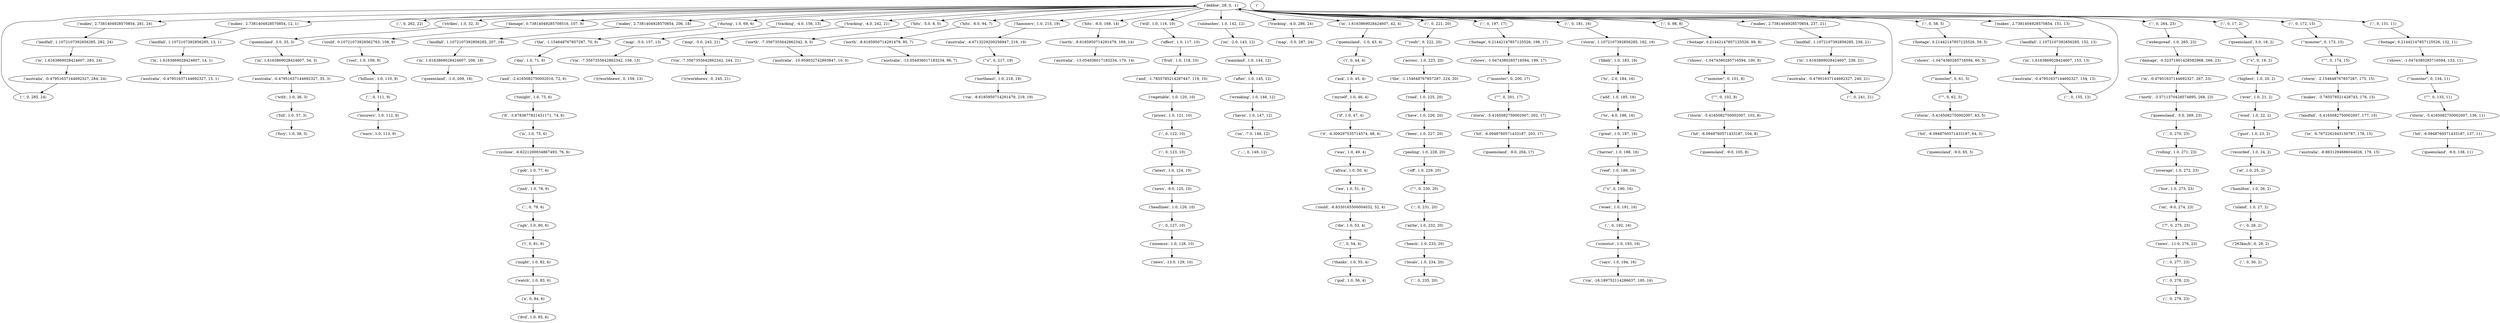 strict digraph "" {
"('full', 1.0, 37, 3)";
"('makes', 2.7381404928570854, 281, 24)";
"(\"'roofs\", 0, 222, 20)";
"(',', 0, 192, 16)";
"('could', -6.8330165500004032, 52, 4)";
"('in', -6.7672261943150787, 178, 15)";
"('-', 0, 285, 24)";
"('footage', 0.21442147857125526, 59, 5)";
"('recorded', 1.0, 24, 2)";
"('";
"('via', -16.189752114286637, 195, 16)";
"('debbie', 28, 0, -1)";
"('across', 1.0, 223, 20)";
"('after', 1.0, 145, 12)";
"('makes', 2.7381404928570854, 12, 1)";
"('could', 0.10721073928562763, 108, 9)";
"('thanks', 1.0, 55, 4)";
"('makes', -3.785578521428743, 176, 15)";
"('woes', 1.0, 191, 16)";
"('storm', -5.4165082750002007, 103, 8)";
"('queensland', -9.0, 138, 11)";
"('footage', 0.21442147857125526, 198, 17)";
"('storm', -5.4165082750002007, 136, 11)";
"('in', 1.6163869028424607, 283, 24)";
"('have', 1.0, 226, 20)";
"('north', -7.3567355642862342, 9, 0)";
"('australia', -0.47951637144692327, 15, 1)";
"('fruit', 1.0, 118, 10)";
"('queensland', -1.0, 209, 18)";
"('watch', 1.0, 83, 6)";
"('landfall', 1.1072107392856285, 238, 21)";
"('footage', 0.21442147857125526, 99, 8)";
"('in', 1.6163869028424607, 14, 1)";
"('australia', -4.6713229200256947, 216, 19)";
"('fury', 1.0, 38, 3)";
"('";
"('josh', 1.0, 78, 6)";
"('.', 0, 262, 22)";
"('it', -4.309297535714574, 48, 4)";
"('road', 1.0, 225, 20)";
"('havoc', 1.0, 147, 12)";
"('to', -4.0, 186, 16)";
"('australia', -0.47951637144692327, 35, 3)";
"('";
"('headlines', 1.0, 126, 10)";
"('strikes', 1.0, 32, 3)";
"('footage', 0.21442147857125526, 132, 11)";
"('likely', 1.0, 183, 16)";
"('queensland', 3.0, 18, 2)";
"('.', 0, 235, 20)";
"(\"'monster\", 0, 173, 15)";
"('damage', 0.73814049285708516, 107, 9)";
"('wreaking', 1.0, 146, 12)";
"('cost', 1.0, 109, 9)";
"('with', 1.0, 36, 3)";
"('on', -2.0, 143, 12)";
"('on', -9.0, 274, 23)";
"('australia', -0.47951637144692327, 284, 24)";
"('/r/worldnews', 0, 159, 13)";
"('coverage', 1.0, 272, 23)";
"('in', 1.6163869028424607, 153, 13)";
"('airlie', 1.0, 232, 20)";
"('prices', 1.0, 121, 10)";
"('makes', 2.7381404928570854, 206, 18)";
"('great', 1.0, 187, 16)";
"(\"'\", 0, 230, 20)";
"('myself', 1.0, 46, 4)";
"('widespread', 1.0, 265, 23)";
"('island', 1.0, 27, 2)";
"('africa', 1.0, 50, 4)";
"('north', -3.5711570428574895, 268, 23)";
"('news', -9.0, 125, 10)";
"('storm', -2.154648767857287, 175, 15)";
"('queensland', -9.0, 105, 8)";
"('hit', -6.0948760571433187, 137, 11)";
"('via', -7.3567355642862342, 244, 21)";
"('was', 1.0, 49, 4)";
"(\"'monster\", 0, 61, 5)";
"('vegetable', 1.0, 120, 10)";
"('queensland', -1.0, 43, 4)";
"('during', 1.0, 69, 6)";
"('-', 0, 241, 21)";
"('-', 0, 123, 10)";
"('hamilton', 1.0, 26, 2)";
"('dvd', 1.0, 85, 6)";
"('7', 0, 275, 23)";
"('is', 1.0, 75, 6)";
"('landfall', 1.1072107392856285, 152, 13)";
"('a', 0, 84, 6)";
"('-', 0, 127, 10)";
"('day', 1.0, 71, 6)";
"('landfall', 1.1072107392856285, 207, 18)";
"('hit', -6.0948760571433187, 203, 17)";
"('.', 0, 277, 23)";
"('tracking', -4.0, 156, 13)";
"('tracking', -4.0, 242, 21)";
"('north', -8.6185950714291479, 169, 14)";
"('australia', -0.47951637144692327, 240, 21)";
"(\"'\", 0, 174, 15)";
"('mainland', 1.0, 144, 12)";
"('hits', -5.0, 8, 0)";
"('add', 1.0, 185, 16)";
"('cyclone', -6.6221200034867493, 76, 6)";
"('if', 1.0, 47, 4)";
"(';', 0, 278, 23)";
"('hits', -6.0, 94, 7)";
"('map', -5.0, 157, 13)";
"('australia', -13.054936017183234, 170, 14)";
"('";
"(\"'s\", 0, 19, 2)";
"('i', 0, 81, 6)";
"('ask', 1.0, 45, 4)";
"(\"'monster\", 0, 101, 8)";
"('says', 1.0, 194, 16)";
"('billions', 1.0, 110, 9)";
"('shows', -1.0474380285716594, 133, 11)";
"('been', 1.0, 227, 20)";
"('rolling', 1.0, 271, 23)";
"('i', 0, 44, 4)";
"(\"'monster\", 0, 200, 17)";
"('the', -1.154648767857287, 224, 20)";
"('storm', -5.4165082750002007, 63, 5)";
"('hammers', 1.0, 215, 19)";
"(',', 0, 111, 9)";
"('ninemsn', 1.0, 128, 10)";
"(';', 0, 279, 23)";
"(\"'s\", 0, 217, 19)";
"('in', 1.6163869028424607, 239, 21)";
"('map', -5.0, 243, 21)";
"('";
"('and', -1.7855785214287447, 119, 10)";
"('.', 0, 270, 23)";
"('.', 0, 54, 4)";
"('hits', -6.0, 168, 14)";
"('landfall', 1.1072107392856285, 13, 1)";
"('via', -8.6185950714291479, 219, 19)";
"('will', 1.0, 116, 10)";
"('in', 1.6163869028424607, 208, 18)";
"('-', 0, 28, 2)";
"('in', 1.6163869028424607, 34, 3)";
"('australia', -10.959032742893847, 10, 0)";
"('unleashes', 1.0, 142, 12)";
"('queensland', 3.0, 33, 3)";
"('australia', -8.8631294686044626, 179, 15)";
"('.', 0, 30, 2)";
"('news', -11.0, 276, 23)";
"('on', -7.0, 148, 12)";
"('latest', 1.0, 124, 10)";
"('";
"('263km/h', 0, 29, 2)";
"('queensland', -9.0, 204, 17)";
"('locals', 1.0, 234, 20)";
"(\"'\", 0, 62, 5)";
"('off', 1.0, 229, 20)";
"('northeast', 1.0, 218, 19)";
"(\"'s\", 0, 190, 16)";
"('north', -8.6185950714291479, 95, 7)";
"('australia', -13.054936017183234, 96, 7)";
"('tracking', -4.0, 286, 24)";
"('it', -3.6783677821431171, 74, 6)";
"('";
"('shows', -1.0474380285716594, 100, 8)";
"(\"'\", 0, 102, 8)";
"(\"'monster\", 0, 134, 11)";
"('gust', 1.0, 23, 2)";
"('hit', -6.0948760571433187, 104, 8)";
"('damage', -0.52371901428582968, 266, 23)";
"('/r/worldnews', 0, 245, 21)";
"('reef', 1.0, 189, 16)";
"(\"'\", 0, 201, 17)";
"('barrier', 1.0, 188, 16)";
"('and', -2.4165082750002016, 72, 6)";
"('landfall', 1.1072107392856285, 282, 24)";
"('";
"(\"'\", 0, 135, 11)";
"('queensland', -9.0, 65, 5)";
"('wind', 1.0, 22, 2)";
"('...', 0, 149, 12)";
"('ever', 1.0, 21, 2)";
"('to', -2.0, 184, 16)";
"('affect', 1.0, 117, 10)";
"('the', -1.154648767857287, 70, 6)";
"('ugh', 1.0, 80, 6)";
"('-', 0, 155, 13)";
"('in', -0.47951637144692327, 267, 23)";
"('might', 1.0, 82, 6)";
"('australia', -0.47951637144692327, 154, 13)";
"('news', -13.0, 129, 10)";
"('hit', -6.0948760571433187, 64, 5)";
"('in', 1.6163869028424607, 42, 4)";
"('at', 1.0, 25, 2)";
"('";
"('map', -5.0, 287, 24)";
"('warn', 1.0, 113, 9)";
"('makes', 2.7381404928570854, 237, 21)";
"('god', 1.0, 56, 4)";
"('shows', -1.0474380285716594, 60, 5)";
"('we', 1.0, 51, 4)";
"('makes', 2.7381404928570854, 151, 13)";
"('highest', 1.0, 20, 2)";
"('";
"('via', -7.3567355642862342, 158, 13)";
"('peeling', 1.0, 228, 20)";
"('tonight', 1.0, 73, 6)";
"('beach', 1.0, 233, 20)";
"('insurers', 1.0, 112, 9)";
"('shows', -1.0474380285716594, 199, 17)";
"('gob', 1.0, 77, 6)";
"('live', 1.0, 273, 23)";
"('storm', 1.1072107392856285, 182, 16)";
"('die', 1.0, 53, 4)";
"('queensland', -5.0, 269, 23)";
"('";
"('scientist', 1.0, 193, 16)";
"('.', 0, 79, 6)";
"('landfall', -5.4165082750002007, 177, 15)";
"('storm', -5.4165082750002007, 202, 17)";
"('full', 1.0, 37, 3)" -> "('fury', 1.0, 38, 3)";
"('makes', 2.7381404928570854, 281, 24)" -> "('landfall', 1.1072107392856285, 282, 24)";
"(\"'roofs\", 0, 222, 20)" -> "('across', 1.0, 223, 20)";
"(',', 0, 192, 16)" -> "('scientist', 1.0, 193, 16)";
"('could', -6.8330165500004032, 52, 4)" -> "('die', 1.0, 53, 4)";
"('in', -6.7672261943150787, 178, 15)" -> "('australia', -8.8631294686044626, 179, 15)";
"('-', 0, 285, 24)" -> "('debbie', 28, 0, -1)";
"('footage', 0.21442147857125526, 59, 5)" -> "('shows', -1.0474380285716594, 60, 5)";
"('recorded', 1.0, 24, 2)" -> "('at', 1.0, 25, 2)";
"(':', 0, 221, 20)" -> "(\"'roofs\", 0, 222, 20)";
"('debbie', 28, 0, -1)" -> "('makes', 2.7381404928570854, 237, 21)";
"('debbie', 28, 0, -1)" -> "('makes', 2.7381404928570854, 281, 24)";
"('debbie', 28, 0, -1)" -> "('makes', 2.7381404928570854, 151, 13)";
"('debbie', 28, 0, -1)" -> "(':', 0, 197, 17)";
"('debbie', 28, 0, -1)" -> "('makes', 2.7381404928570854, 206, 18)";
"('debbie', 28, 0, -1)" -> "('tracking', -4.0, 156, 13)";
"('debbie', 28, 0, -1)" -> "(':', 0, 181, 16)";
"('debbie', 28, 0, -1)" -> "('tracking', -4.0, 242, 21)";
"('debbie', 28, 0, -1)" -> "('hits', -6.0, 94, 7)";
"('debbie', 28, 0, -1)" -> "(':', 0, 221, 20)";
"('debbie', 28, 0, -1)" -> "(':', 0, 98, 8)";
"('debbie', 28, 0, -1)" -> "('hits', -6.0, 168, 14)";
"('debbie', 28, 0, -1)" -> "(':', 0, 58, 5)";
"('debbie', 28, 0, -1)" -> "('tracking', -4.0, 286, 24)";
"('debbie', 28, 0, -1)" -> "('strikes', 1.0, 32, 3)";
"('debbie', 28, 0, -1)" -> "('makes', 2.7381404928570854, 12, 1)";
"('debbie', 28, 0, -1)" -> "(':', 0, 264, 23)";
"('debbie', 28, 0, -1)" -> "(':', 0, 17, 2)";
"('debbie', 28, 0, -1)" -> "('hammers', 1.0, 215, 19)";
"('debbie', 28, 0, -1)" -> "('hits', -5.0, 8, 0)";
"('debbie', 28, 0, -1)" -> "('damage', 0.73814049285708516, 107, 9)";
"('debbie', 28, 0, -1)" -> "('will', 1.0, 116, 10)";
"('debbie', 28, 0, -1)" -> "('during', 1.0, 69, 6)";
"('debbie', 28, 0, -1)" -> "(':', 0, 172, 15)";
"('debbie', 28, 0, -1)" -> "('in', 1.6163869028424607, 42, 4)";
"('debbie', 28, 0, -1)" -> "('.', 0, 262, 22)";
"('debbie', 28, 0, -1)" -> "('unleashes', 1.0, 142, 12)";
"('debbie', 28, 0, -1)" -> "(':', 0, 131, 11)";
"('across', 1.0, 223, 20)" -> "('the', -1.154648767857287, 224, 20)";
"('after', 1.0, 145, 12)" -> "('wreaking', 1.0, 146, 12)";
"('makes', 2.7381404928570854, 12, 1)" -> "('landfall', 1.1072107392856285, 13, 1)";
"('could', 0.10721073928562763, 108, 9)" -> "('cost', 1.0, 109, 9)";
"('thanks', 1.0, 55, 4)" -> "('god', 1.0, 56, 4)";
"('makes', -3.785578521428743, 176, 15)" -> "('landfall', -5.4165082750002007, 177, 15)";
"('woes', 1.0, 191, 16)" -> "(',', 0, 192, 16)";
"('storm', -5.4165082750002007, 103, 8)" -> "('hit', -6.0948760571433187, 104, 8)";
"('footage', 0.21442147857125526, 198, 17)" -> "('shows', -1.0474380285716594, 199, 17)";
"('storm', -5.4165082750002007, 136, 11)" -> "('hit', -6.0948760571433187, 137, 11)";
"('in', 1.6163869028424607, 283, 24)" -> "('australia', -0.47951637144692327, 284, 24)";
"('have', 1.0, 226, 20)" -> "('been', 1.0, 227, 20)";
"('north', -7.3567355642862342, 9, 0)" -> "('australia', -10.959032742893847, 10, 0)";
"('fruit', 1.0, 118, 10)" -> "('and', -1.7855785214287447, 119, 10)";
"('watch', 1.0, 83, 6)" -> "('a', 0, 84, 6)";
"('landfall', 1.1072107392856285, 238, 21)" -> "('in', 1.6163869028424607, 239, 21)";
"('footage', 0.21442147857125526, 99, 8)" -> "('shows', -1.0474380285716594, 100, 8)";
"('in', 1.6163869028424607, 14, 1)" -> "('australia', -0.47951637144692327, 15, 1)";
"('australia', -4.6713229200256947, 216, 19)" -> "(\"'s\", 0, 217, 19)";
"(':', 0, 17, 2)" -> "('queensland', 3.0, 18, 2)";
"('josh', 1.0, 78, 6)" -> "('.', 0, 79, 6)";
"('it', -4.309297535714574, 48, 4)" -> "('was', 1.0, 49, 4)";
"('road', 1.0, 225, 20)" -> "('have', 1.0, 226, 20)";
"('havoc', 1.0, 147, 12)" -> "('on', -7.0, 148, 12)";
"('to', -4.0, 186, 16)" -> "('great', 1.0, 187, 16)";
"('australia', -0.47951637144692327, 35, 3)" -> "('with', 1.0, 36, 3)";
"(':', 0, 58, 5)" -> "('footage', 0.21442147857125526, 59, 5)";
"('headlines', 1.0, 126, 10)" -> "('-', 0, 127, 10)";
"('strikes', 1.0, 32, 3)" -> "('queensland', 3.0, 33, 3)";
"('footage', 0.21442147857125526, 132, 11)" -> "('shows', -1.0474380285716594, 133, 11)";
"('likely', 1.0, 183, 16)" -> "('to', -2.0, 184, 16)";
"('queensland', 3.0, 18, 2)" -> "(\"'s\", 0, 19, 2)";
"(\"'monster\", 0, 173, 15)" -> "(\"'\", 0, 174, 15)";
"('damage', 0.73814049285708516, 107, 9)" -> "('could', 0.10721073928562763, 108, 9)";
"('wreaking', 1.0, 146, 12)" -> "('havoc', 1.0, 147, 12)";
"('cost', 1.0, 109, 9)" -> "('billions', 1.0, 110, 9)";
"('with', 1.0, 36, 3)" -> "('full', 1.0, 37, 3)";
"('on', -2.0, 143, 12)" -> "('mainland', 1.0, 144, 12)";
"('on', -9.0, 274, 23)" -> "('7', 0, 275, 23)";
"('australia', -0.47951637144692327, 284, 24)" -> "('-', 0, 285, 24)";
"('coverage', 1.0, 272, 23)" -> "('live', 1.0, 273, 23)";
"('in', 1.6163869028424607, 153, 13)" -> "('australia', -0.47951637144692327, 154, 13)";
"('airlie', 1.0, 232, 20)" -> "('beach', 1.0, 233, 20)";
"('prices', 1.0, 121, 10)" -> "(':', 0, 122, 10)";
"('makes', 2.7381404928570854, 206, 18)" -> "('landfall', 1.1072107392856285, 207, 18)";
"('great', 1.0, 187, 16)" -> "('barrier', 1.0, 188, 16)";
"(\"'\", 0, 230, 20)" -> "(':', 0, 231, 20)";
"('myself', 1.0, 46, 4)" -> "('if', 1.0, 47, 4)";
"('widespread', 1.0, 265, 23)" -> "('damage', -0.52371901428582968, 266, 23)";
"('island', 1.0, 27, 2)" -> "('-', 0, 28, 2)";
"('africa', 1.0, 50, 4)" -> "('we', 1.0, 51, 4)";
"('north', -3.5711570428574895, 268, 23)" -> "('queensland', -5.0, 269, 23)";
"('news', -9.0, 125, 10)" -> "('headlines', 1.0, 126, 10)";
"('storm', -2.154648767857287, 175, 15)" -> "('makes', -3.785578521428743, 176, 15)";
"('hit', -6.0948760571433187, 137, 11)" -> "('queensland', -9.0, 138, 11)";
"('via', -7.3567355642862342, 244, 21)" -> "('/r/worldnews', 0, 245, 21)";
"('was', 1.0, 49, 4)" -> "('africa', 1.0, 50, 4)";
"(\"'monster\", 0, 61, 5)" -> "(\"'\", 0, 62, 5)";
"('vegetable', 1.0, 120, 10)" -> "('prices', 1.0, 121, 10)";
"('queensland', -1.0, 43, 4)" -> "('i', 0, 44, 4)";
"('during', 1.0, 69, 6)" -> "('the', -1.154648767857287, 70, 6)";
"('-', 0, 241, 21)" -> "('debbie', 28, 0, -1)";
"('-', 0, 123, 10)" -> "('latest', 1.0, 124, 10)";
"('hamilton', 1.0, 26, 2)" -> "('island', 1.0, 27, 2)";
"('7', 0, 275, 23)" -> "('news', -11.0, 276, 23)";
"('is', 1.0, 75, 6)" -> "('cyclone', -6.6221200034867493, 76, 6)";
"('landfall', 1.1072107392856285, 152, 13)" -> "('in', 1.6163869028424607, 153, 13)";
"('a', 0, 84, 6)" -> "('dvd', 1.0, 85, 6)";
"('-', 0, 127, 10)" -> "('ninemsn', 1.0, 128, 10)";
"('day', 1.0, 71, 6)" -> "('and', -2.4165082750002016, 72, 6)";
"('landfall', 1.1072107392856285, 207, 18)" -> "('in', 1.6163869028424607, 208, 18)";
"('hit', -6.0948760571433187, 203, 17)" -> "('queensland', -9.0, 204, 17)";
"('.', 0, 277, 23)" -> "(';', 0, 278, 23)";
"('tracking', -4.0, 156, 13)" -> "('map', -5.0, 157, 13)";
"('tracking', -4.0, 242, 21)" -> "('map', -5.0, 243, 21)";
"('north', -8.6185950714291479, 169, 14)" -> "('australia', -13.054936017183234, 170, 14)";
"('australia', -0.47951637144692327, 240, 21)" -> "('-', 0, 241, 21)";
"(\"'\", 0, 174, 15)" -> "('storm', -2.154648767857287, 175, 15)";
"('mainland', 1.0, 144, 12)" -> "('after', 1.0, 145, 12)";
"('hits', -5.0, 8, 0)" -> "('north', -7.3567355642862342, 9, 0)";
"('add', 1.0, 185, 16)" -> "('to', -4.0, 186, 16)";
"('cyclone', -6.6221200034867493, 76, 6)" -> "('gob', 1.0, 77, 6)";
"('if', 1.0, 47, 4)" -> "('it', -4.309297535714574, 48, 4)";
"(';', 0, 278, 23)" -> "(';', 0, 279, 23)";
"('hits', -6.0, 94, 7)" -> "('north', -8.6185950714291479, 95, 7)";
"('map', -5.0, 157, 13)" -> "('via', -7.3567355642862342, 158, 13)";
"(':', 0, 231, 20)" -> "('airlie', 1.0, 232, 20)";
"(\"'s\", 0, 19, 2)" -> "('highest', 1.0, 20, 2)";
"('i', 0, 81, 6)" -> "('might', 1.0, 82, 6)";
"('ask', 1.0, 45, 4)" -> "('myself', 1.0, 46, 4)";
"(\"'monster\", 0, 101, 8)" -> "(\"'\", 0, 102, 8)";
"('says', 1.0, 194, 16)" -> "('via', -16.189752114286637, 195, 16)";
"('billions', 1.0, 110, 9)" -> "(',', 0, 111, 9)";
"('shows', -1.0474380285716594, 133, 11)" -> "(\"'monster\", 0, 134, 11)";
"('been', 1.0, 227, 20)" -> "('peeling', 1.0, 228, 20)";
"('rolling', 1.0, 271, 23)" -> "('coverage', 1.0, 272, 23)";
"('i', 0, 44, 4)" -> "('ask', 1.0, 45, 4)";
"(\"'monster\", 0, 200, 17)" -> "(\"'\", 0, 201, 17)";
"('the', -1.154648767857287, 224, 20)" -> "('road', 1.0, 225, 20)";
"('storm', -5.4165082750002007, 63, 5)" -> "('hit', -6.0948760571433187, 64, 5)";
"('hammers', 1.0, 215, 19)" -> "('australia', -4.6713229200256947, 216, 19)";
"(',', 0, 111, 9)" -> "('insurers', 1.0, 112, 9)";
"('ninemsn', 1.0, 128, 10)" -> "('news', -13.0, 129, 10)";
"(\"'s\", 0, 217, 19)" -> "('northeast', 1.0, 218, 19)";
"('in', 1.6163869028424607, 239, 21)" -> "('australia', -0.47951637144692327, 240, 21)";
"('map', -5.0, 243, 21)" -> "('via', -7.3567355642862342, 244, 21)";
"(':', 0, 98, 8)" -> "('footage', 0.21442147857125526, 99, 8)";
"('and', -1.7855785214287447, 119, 10)" -> "('vegetable', 1.0, 120, 10)";
"('.', 0, 270, 23)" -> "('rolling', 1.0, 271, 23)";
"('.', 0, 54, 4)" -> "('thanks', 1.0, 55, 4)";
"('hits', -6.0, 168, 14)" -> "('north', -8.6185950714291479, 169, 14)";
"('landfall', 1.1072107392856285, 13, 1)" -> "('in', 1.6163869028424607, 14, 1)";
"('will', 1.0, 116, 10)" -> "('affect', 1.0, 117, 10)";
"('in', 1.6163869028424607, 208, 18)" -> "('queensland', -1.0, 209, 18)";
"('-', 0, 28, 2)" -> "('263km/h', 0, 29, 2)";
"('in', 1.6163869028424607, 34, 3)" -> "('australia', -0.47951637144692327, 35, 3)";
"('unleashes', 1.0, 142, 12)" -> "('on', -2.0, 143, 12)";
"('queensland', 3.0, 33, 3)" -> "('in', 1.6163869028424607, 34, 3)";
"('news', -11.0, 276, 23)" -> "('.', 0, 277, 23)";
"('on', -7.0, 148, 12)" -> "('...', 0, 149, 12)";
"('latest', 1.0, 124, 10)" -> "('news', -9.0, 125, 10)";
"(':', 0, 181, 16)" -> "('storm', 1.1072107392856285, 182, 16)";
"('263km/h', 0, 29, 2)" -> "('.', 0, 30, 2)";
"('locals', 1.0, 234, 20)" -> "('.', 0, 235, 20)";
"(\"'\", 0, 62, 5)" -> "('storm', -5.4165082750002007, 63, 5)";
"('off', 1.0, 229, 20)" -> "(\"'\", 0, 230, 20)";
"('northeast', 1.0, 218, 19)" -> "('via', -8.6185950714291479, 219, 19)";
"(\"'s\", 0, 190, 16)" -> "('woes', 1.0, 191, 16)";
"('north', -8.6185950714291479, 95, 7)" -> "('australia', -13.054936017183234, 96, 7)";
"('tracking', -4.0, 286, 24)" -> "('map', -5.0, 287, 24)";
"('it', -3.6783677821431171, 74, 6)" -> "('is', 1.0, 75, 6)";
"(':', 0, 264, 23)" -> "('widespread', 1.0, 265, 23)";
"('shows', -1.0474380285716594, 100, 8)" -> "(\"'monster\", 0, 101, 8)";
"(\"'\", 0, 102, 8)" -> "('storm', -5.4165082750002007, 103, 8)";
"(\"'monster\", 0, 134, 11)" -> "(\"'\", 0, 135, 11)";
"('gust', 1.0, 23, 2)" -> "('recorded', 1.0, 24, 2)";
"('hit', -6.0948760571433187, 104, 8)" -> "('queensland', -9.0, 105, 8)";
"('damage', -0.52371901428582968, 266, 23)" -> "('in', -0.47951637144692327, 267, 23)";
"('reef', 1.0, 189, 16)" -> "(\"'s\", 0, 190, 16)";
"(\"'\", 0, 201, 17)" -> "('storm', -5.4165082750002007, 202, 17)";
"('barrier', 1.0, 188, 16)" -> "('reef', 1.0, 189, 16)";
"('and', -2.4165082750002016, 72, 6)" -> "('tonight', 1.0, 73, 6)";
"('landfall', 1.1072107392856285, 282, 24)" -> "('in', 1.6163869028424607, 283, 24)";
"(':', 0, 197, 17)" -> "('footage', 0.21442147857125526, 198, 17)";
"(\"'\", 0, 135, 11)" -> "('storm', -5.4165082750002007, 136, 11)";
"('wind', 1.0, 22, 2)" -> "('gust', 1.0, 23, 2)";
"('ever', 1.0, 21, 2)" -> "('wind', 1.0, 22, 2)";
"('to', -2.0, 184, 16)" -> "('add', 1.0, 185, 16)";
"('affect', 1.0, 117, 10)" -> "('fruit', 1.0, 118, 10)";
"('the', -1.154648767857287, 70, 6)" -> "('day', 1.0, 71, 6)";
"('ugh', 1.0, 80, 6)" -> "('i', 0, 81, 6)";
"('-', 0, 155, 13)" -> "('debbie', 28, 0, -1)";
"('in', -0.47951637144692327, 267, 23)" -> "('north', -3.5711570428574895, 268, 23)";
"('might', 1.0, 82, 6)" -> "('watch', 1.0, 83, 6)";
"('australia', -0.47951637144692327, 154, 13)" -> "('-', 0, 155, 13)";
"('hit', -6.0948760571433187, 64, 5)" -> "('queensland', -9.0, 65, 5)";
"('in', 1.6163869028424607, 42, 4)" -> "('queensland', -1.0, 43, 4)";
"('at', 1.0, 25, 2)" -> "('hamilton', 1.0, 26, 2)";
"(':', 0, 131, 11)" -> "('footage', 0.21442147857125526, 132, 11)";
"('makes', 2.7381404928570854, 237, 21)" -> "('landfall', 1.1072107392856285, 238, 21)";
"('shows', -1.0474380285716594, 60, 5)" -> "(\"'monster\", 0, 61, 5)";
"('we', 1.0, 51, 4)" -> "('could', -6.8330165500004032, 52, 4)";
"('makes', 2.7381404928570854, 151, 13)" -> "('landfall', 1.1072107392856285, 152, 13)";
"('highest', 1.0, 20, 2)" -> "('ever', 1.0, 21, 2)";
"(':', 0, 122, 10)" -> "('-', 0, 123, 10)";
"('via', -7.3567355642862342, 158, 13)" -> "('/r/worldnews', 0, 159, 13)";
"('peeling', 1.0, 228, 20)" -> "('off', 1.0, 229, 20)";
"('tonight', 1.0, 73, 6)" -> "('it', -3.6783677821431171, 74, 6)";
"('beach', 1.0, 233, 20)" -> "('locals', 1.0, 234, 20)";
"('insurers', 1.0, 112, 9)" -> "('warn', 1.0, 113, 9)";
"('shows', -1.0474380285716594, 199, 17)" -> "(\"'monster\", 0, 200, 17)";
"('gob', 1.0, 77, 6)" -> "('josh', 1.0, 78, 6)";
"('live', 1.0, 273, 23)" -> "('on', -9.0, 274, 23)";
"('storm', 1.1072107392856285, 182, 16)" -> "('likely', 1.0, 183, 16)";
"('die', 1.0, 53, 4)" -> "('.', 0, 54, 4)";
"('queensland', -5.0, 269, 23)" -> "('.', 0, 270, 23)";
"(':', 0, 172, 15)" -> "(\"'monster\", 0, 173, 15)";
"('scientist', 1.0, 193, 16)" -> "('says', 1.0, 194, 16)";
"('.', 0, 79, 6)" -> "('ugh', 1.0, 80, 6)";
"('landfall', -5.4165082750002007, 177, 15)" -> "('in', -6.7672261943150787, 178, 15)";
"('storm', -5.4165082750002007, 202, 17)" -> "('hit', -6.0948760571433187, 203, 17)";
}
